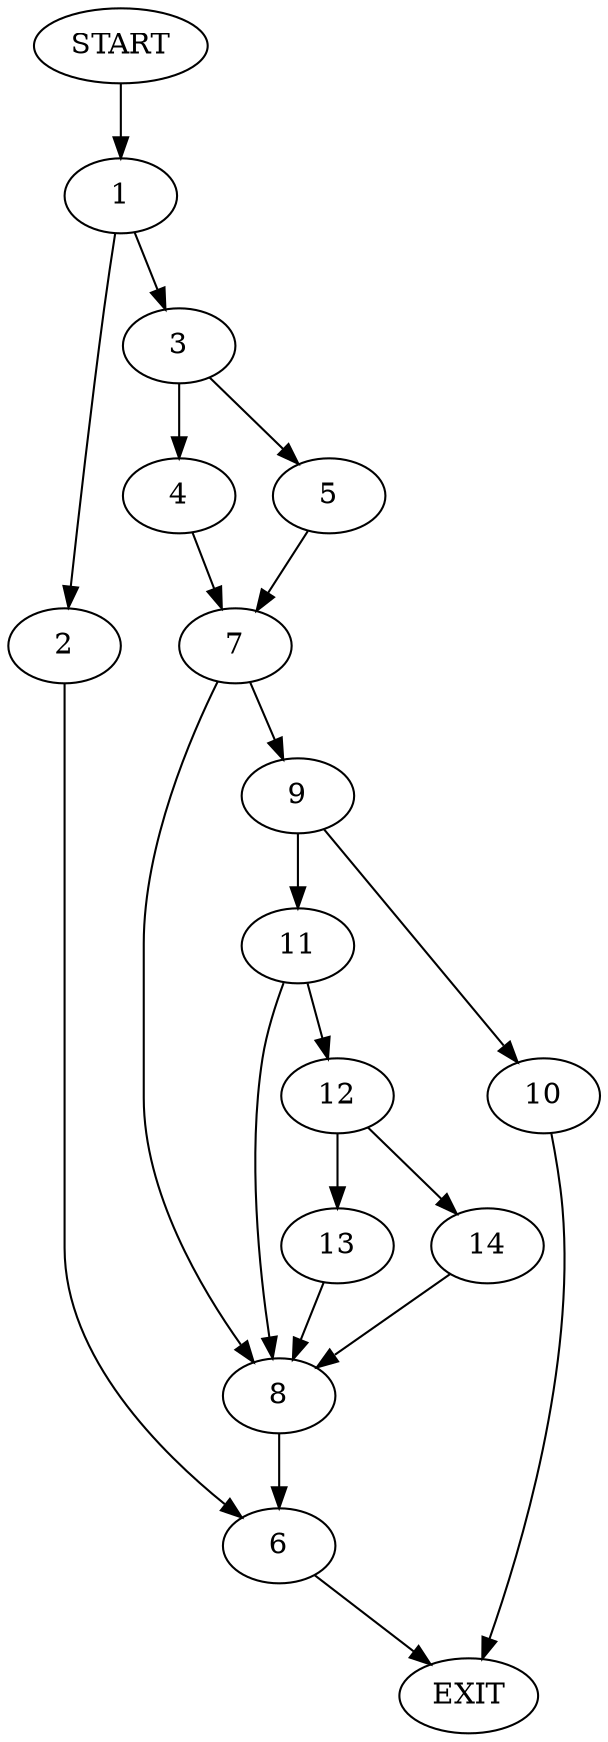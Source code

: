 digraph {
0 [label="START"]
15 [label="EXIT"]
0 -> 1
1 -> 2
1 -> 3
3 -> 4
3 -> 5
2 -> 6
5 -> 7
4 -> 7
7 -> 8
7 -> 9
8 -> 6
9 -> 10
9 -> 11
11 -> 8
11 -> 12
10 -> 15
12 -> 13
12 -> 14
13 -> 8
14 -> 8
6 -> 15
}

